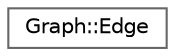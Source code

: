 digraph "类继承关系图"
{
 // LATEX_PDF_SIZE
  bgcolor="transparent";
  edge [fontname=Helvetica,fontsize=10,labelfontname=Helvetica,labelfontsize=10];
  node [fontname=Helvetica,fontsize=10,shape=box,height=0.2,width=0.4];
  rankdir="LR";
  Node0 [id="Node000000",label="Graph::Edge",height=0.2,width=0.4,color="grey40", fillcolor="white", style="filled",URL="$struct_graph_1_1_edge.html",tooltip=" "];
}
